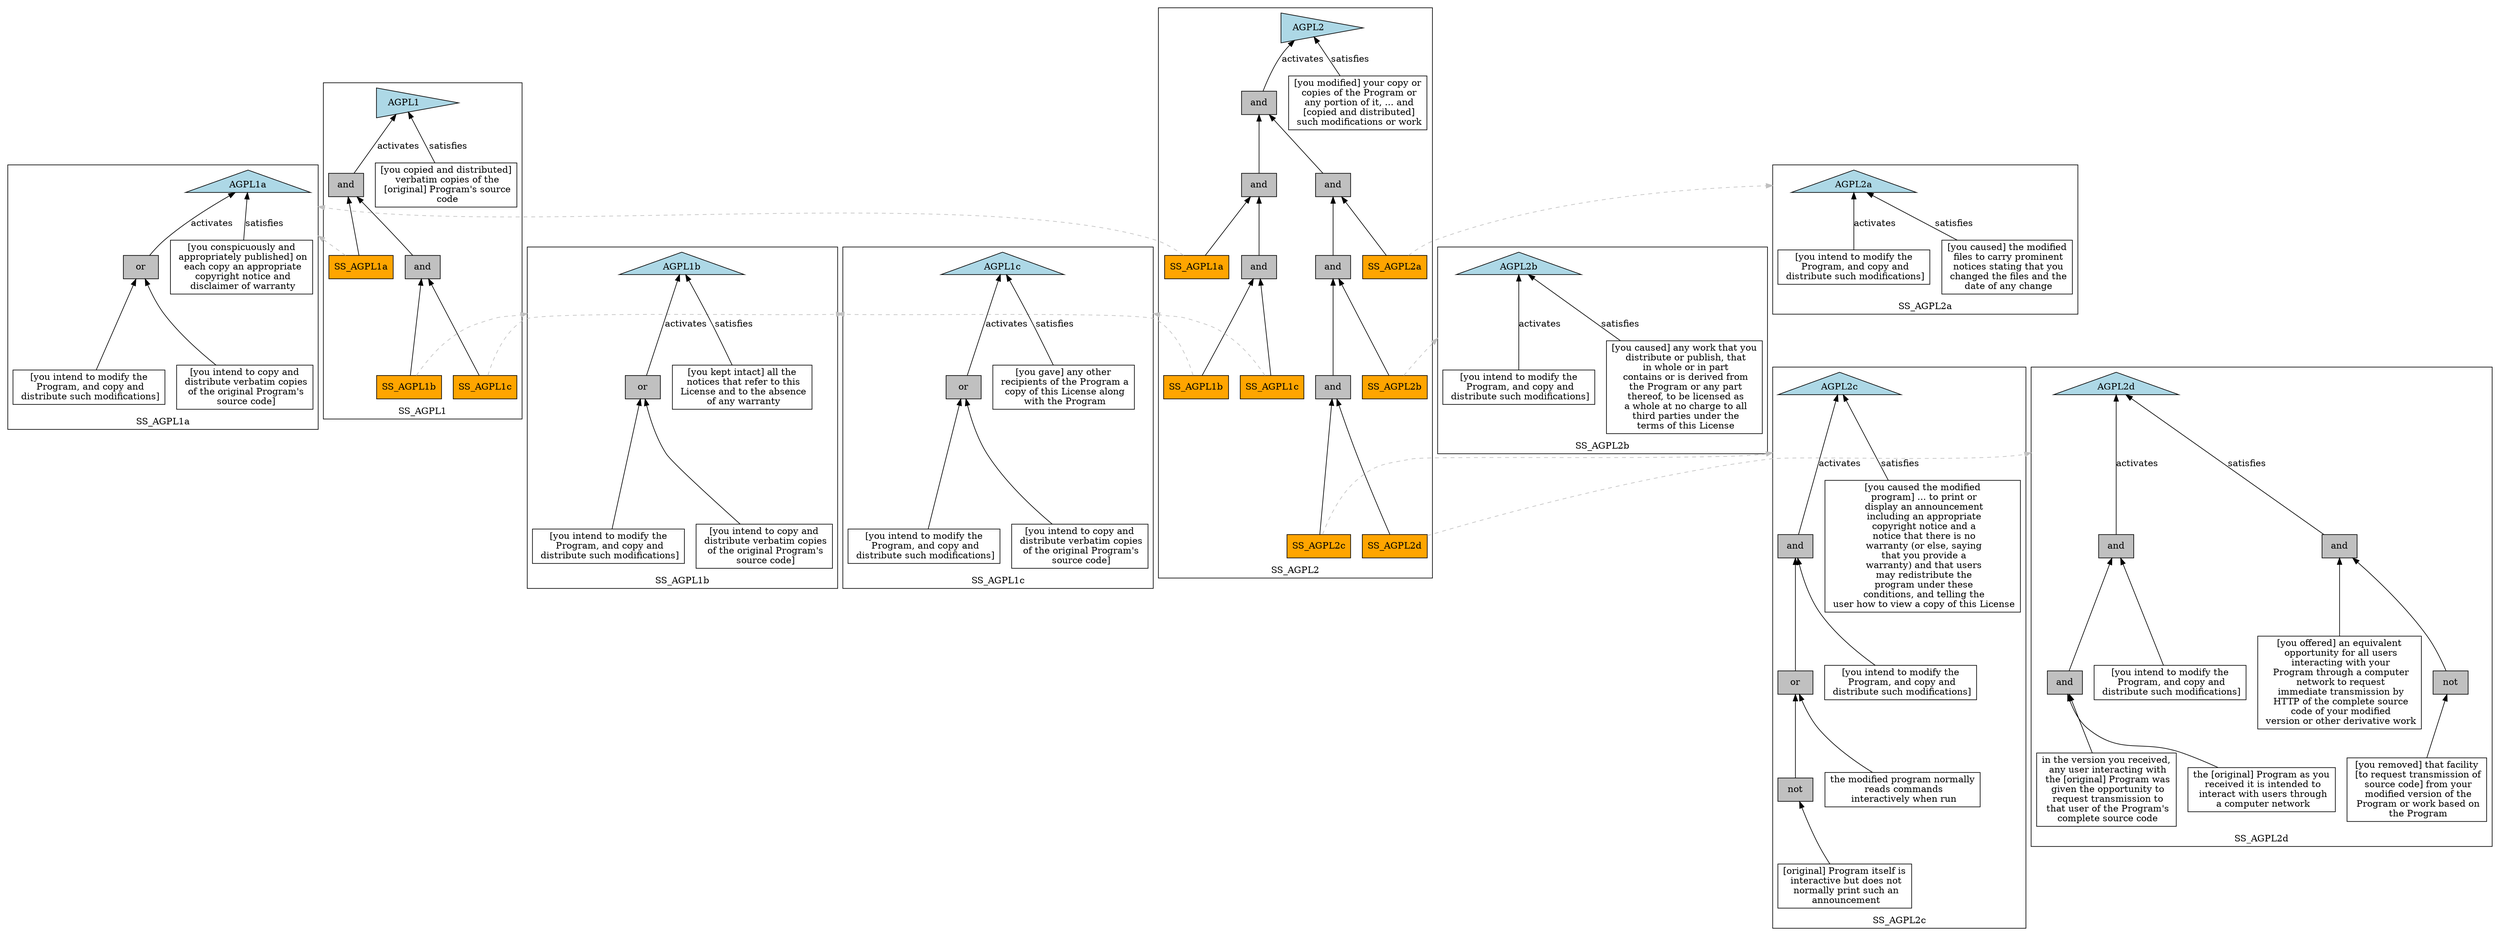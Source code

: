 digraph G {
rankdir=BT
overlap=false
compound=true
ranksep=0.5
subgraph clusterSS_AGPL2 {
label = "SS_AGPL2"
AGPL2 [shape=triangle, orientation=270, style=filled, fillcolor=lightblue, label="AGPL2", tooltip="2. You may modify your copy or copies of the Program or any portion of it, thus forming a work based on the Program, and copy and distribute such modifications or work under the terms of Section 1 above, provided that you also meet all of these conditions."];
AGPL2_1 [shape=box, label="[you modified] your copy or\n copies of the Program or\n any portion of it, ... and\n [copied and distributed]\n such modifications or work"];
AGPL2_1 -> AGPL2[label="satisfies"];
AGPL2_2 [shape=box, label="and", style=filled, fillcolor=grey];
AGPL2_2 -> AGPL2[label="activates"];
AGPL2_3 [shape=box, label="and", style=filled, fillcolor=grey];
AGPL2_3 -> AGPL2_2;
AGPL2_4 [shape=box, label="SS_AGPL1a", style=filled, fillcolor=orange];
AGPL2_4 -> AGPL2_3;
AGPL2_5 [shape=box, label="and", style=filled, fillcolor=grey];
AGPL2_5 -> AGPL2_3;
AGPL2_6 [shape=box, label="SS_AGPL1b", style=filled, fillcolor=orange];
AGPL2_6 -> AGPL2_5;
AGPL2_7 [shape=box, label="SS_AGPL1c", style=filled, fillcolor=orange];
AGPL2_7 -> AGPL2_5;
AGPL2_8 [shape=box, label="and", style=filled, fillcolor=grey];
AGPL2_8 -> AGPL2_2;
AGPL2_9 [shape=box, label="SS_AGPL2a", style=filled, fillcolor=orange];
AGPL2_9 -> AGPL2_8;
AGPL2_10 [shape=box, label="and", style=filled, fillcolor=grey];
AGPL2_10 -> AGPL2_8;
AGPL2_11 [shape=box, label="SS_AGPL2b", style=filled, fillcolor=orange];
AGPL2_11 -> AGPL2_10;
AGPL2_12 [shape=box, label="and", style=filled, fillcolor=grey];
AGPL2_12 -> AGPL2_10;
AGPL2_13 [shape=box, label="SS_AGPL2c", style=filled, fillcolor=orange];
AGPL2_13 -> AGPL2_12;
AGPL2_14 [shape=box, label="SS_AGPL2d", style=filled, fillcolor=orange];
AGPL2_14 -> AGPL2_12;
}
subgraph clusterSS_AGPL2a {
label = "SS_AGPL2a"
AGPL2a [shape=triangle, orientation=0, style=filled, fillcolor=lightblue, label="AGPL2a", tooltip="2.a) You must cause the modified files to carry prominent notices stating that you changed the files and the date of any change."];
AGPL2a_15 [shape=box, label="[you caused] the modified\n files to carry prominent\n notices stating that you\n changed the files and the\n date of any change"];
AGPL2a_15 -> AGPL2a[label="satisfies"];
AGPL2a_16 [shape=box, label="[you intend to modify the\n Program, and copy and\n distribute such modifications]"];
AGPL2a_16 -> AGPL2a[label="activates"];
}
subgraph clusterSS_AGPL2b {
label = "SS_AGPL2b"
AGPL2b [shape=triangle, orientation=0, style=filled, fillcolor=lightblue, label="AGPL2b", tooltip="2.b) You must cause any work that you distribute or publish, that in whole or in part contains or is derived from the Program or any part thereof, to be licensed as a whole at no charge to all third parties under the terms of this License."];
AGPL2b_17 [shape=box, label="[you caused] any work that you\n distribute or publish, that\n in whole or in part\n contains or is derived from\n the Program or any part\n thereof, to be licensed as\n a whole at no charge to all\n third parties under the\n terms of this License"];
AGPL2b_17 -> AGPL2b[label="satisfies"];
AGPL2b_18 [shape=box, label="[you intend to modify the\n Program, and copy and\n distribute such modifications]"];
AGPL2b_18 -> AGPL2b[label="activates"];
}
subgraph clusterSS_AGPL2c {
label = "SS_AGPL2c"
AGPL2c [shape=triangle, orientation=0, style=filled, fillcolor=lightblue, label="AGPL2c", tooltip="2.c) If the modified program normally reads commands interactively when run, you must cause it, when started running for such interactive use in the most ordinary way, to print or display an announcement including an appropriate copyright notice and a notice that there is no warranty (or else, saying that you provide a warranty) and that users may redistribute the program under these conditions, and telling the user how to view a copy of this License. (Exception: if the Program itself is interactive but does not normally print such an announcement, your work based on the Program is not required to print an announcement.)"];
AGPL2c_19 [shape=box, label="[you caused the modified\n program] ... to print or\n display an announcement\n including an appropriate\n copyright notice and a\n notice that there is no\n warranty (or else, saying\n that you provide a\n warranty) and that users\n may redistribute the\n program under these\n conditions, and telling the\n user how to view a copy of this License"];
AGPL2c_19 -> AGPL2c[label="satisfies"];
AGPL2c_20 [shape=box, label="and", style=filled, fillcolor=grey];
AGPL2c_20 -> AGPL2c[label="activates"];
AGPL2c_21 [shape=box, label="[you intend to modify the\n Program, and copy and\n distribute such modifications]"];
AGPL2c_21 -> AGPL2c_20;
AGPL2c_22 [shape=box, label="or", style=filled, fillcolor=grey];
AGPL2c_22 -> AGPL2c_20;
AGPL2c_23 [shape=box, label="the modified program normally\n reads commands\n interactively when run"];
AGPL2c_23 -> AGPL2c_22;
AGPL2c_24 [shape=box, label="not", style=filled, fillcolor=grey];
AGPL2c_24 -> AGPL2c_22;
AGPL2c_25 [shape=box, label="[original] Program itself is\n interactive but does not\n normally print such an\n announcement"];
AGPL2c_25 -> AGPL2c_24;
}
subgraph clusterSS_AGPL2d {
label = "SS_AGPL2d"
AGPL2d [shape=triangle, orientation=0, style=filled, fillcolor=lightblue, label="AGPL2d", tooltip="2.d) If the Program as you received it is intended to interact with users through a computer network and if, in the version you received, any user interacting with the Program was given the opportunity to request transmission to that user of the Program's complete source code, you must not remove that facility from your modified version of the Program or work based on the Program, and must offer an equivalent opportunity for all users interacting with your Program through a computer network to request immediate transmission by HTTP of the complete source code of your modified version or other derivative work."];
AGPL2d_26 [shape=box, label="and", style=filled, fillcolor=grey];
AGPL2d_26 -> AGPL2d[label="satisfies"];
AGPL2d_27 [shape=box, label="not", style=filled, fillcolor=grey];
AGPL2d_27 -> AGPL2d_26;
AGPL2d_28 [shape=box, label="[you removed] that facility\n [to request transmission of\n source code] from your\n modified version of the\n Program or work based on\n the Program"];
AGPL2d_28 -> AGPL2d_27;
AGPL2d_29 [shape=box, label="[you offered] an equivalent\n opportunity for all users\n interacting with your\n Program through a computer\n network to request\n immediate transmission by\n HTTP of the complete source\n code of your modified\n version or other derivative work"];
AGPL2d_29 -> AGPL2d_26;
AGPL2d_30 [shape=box, label="and", style=filled, fillcolor=grey];
AGPL2d_30 -> AGPL2d[label="activates"];
AGPL2d_31 [shape=box, label="[you intend to modify the\n Program, and copy and\n distribute such modifications]"];
AGPL2d_31 -> AGPL2d_30;
AGPL2d_32 [shape=box, label="and", style=filled, fillcolor=grey];
AGPL2d_32 -> AGPL2d_30;
AGPL2d_33 [shape=box, label="the [original] Program as you\n received it is intended to\n interact with users through\n a computer network"];
AGPL2d_33 -> AGPL2d_32;
AGPL2d_34 [shape=box, label="in the version you received,\n any user interacting with\n the [original] Program was\n given the opportunity to\n request transmission to\n that user of the Program's\n complete source code"];
AGPL2d_34 -> AGPL2d_32;
}
subgraph clusterSS_AGPL1 {
label = "SS_AGPL1"
AGPL1 [shape=triangle, orientation=270, style=filled, fillcolor=lightblue, label="AGPL1", tooltip="1. You may copy and distribute verbatim copies of the [original] Program's source code as you receive it, in any medium, provided that you conspicuously and appropriately publish on each copy an appropriate copyright notice and disclaimer of warranty; keep intact all the notices that refer to this License and to the absence of any warranty; and give any other recipients of the Program a copy of this License along with the Program."];
AGPL1_35 [shape=box, label="[you copied and distributed]\n verbatim copies of the\n [original] Program's source\n code"];
AGPL1_35 -> AGPL1[label="satisfies"];
AGPL1_36 [shape=box, label="and", style=filled, fillcolor=grey];
AGPL1_36 -> AGPL1[label="activates"];
AGPL1_37 [shape=box, label="SS_AGPL1a", style=filled, fillcolor=orange];
AGPL1_37 -> AGPL1_36;
AGPL1_38 [shape=box, label="and", style=filled, fillcolor=grey];
AGPL1_38 -> AGPL1_36;
AGPL1_39 [shape=box, label="SS_AGPL1b", style=filled, fillcolor=orange];
AGPL1_39 -> AGPL1_38;
AGPL1_40 [shape=box, label="SS_AGPL1c", style=filled, fillcolor=orange];
AGPL1_40 -> AGPL1_38;
}
subgraph clusterSS_AGPL1a {
label = "SS_AGPL1a"
AGPL1a [shape=triangle, orientation=0, style=filled, fillcolor=lightblue, label="AGPL1a", tooltip="you [must] conspicuously and appropriately publish on each copy an appropriate copyright notice and disclaimer of warranty"];
AGPL1a_41 [shape=box, label="[you conspicuously and\n appropriately published] on\n each copy an appropriate\n copyright notice and\n disclaimer of warranty"];
AGPL1a_41 -> AGPL1a[label="satisfies"];
AGPL1a_42 [shape=box, label="or", style=filled, fillcolor=grey];
AGPL1a_42 -> AGPL1a[label="activates"];
AGPL1a_43 [shape=box, label="[you intend to copy and\n distribute verbatim copies\n of the original Program's\n source code]"];
AGPL1a_43 -> AGPL1a_42;
AGPL1a_44 [shape=box, label="[you intend to modify the\n Program, and copy and\n distribute such modifications]"];
AGPL1a_44 -> AGPL1a_42;
}
subgraph clusterSS_AGPL1b {
label = "SS_AGPL1b"
AGPL1b [shape=triangle, orientation=0, style=filled, fillcolor=lightblue, label="AGPL1b", tooltip="[you must] keep intact all the notices that refer to this License and to the absence of any warranty"];
AGPL1b_45 [shape=box, label="[you kept intact] all the\n notices that refer to this\n License and to the absence\n of any warranty"];
AGPL1b_45 -> AGPL1b[label="satisfies"];
AGPL1b_46 [shape=box, label="or", style=filled, fillcolor=grey];
AGPL1b_46 -> AGPL1b[label="activates"];
AGPL1b_47 [shape=box, label="[you intend to copy and\n distribute verbatim copies\n of the original Program's\n source code]"];
AGPL1b_47 -> AGPL1b_46;
AGPL1b_48 [shape=box, label="[you intend to modify the\n Program, and copy and\n distribute such modifications]"];
AGPL1b_48 -> AGPL1b_46;
}
subgraph clusterSS_AGPL1c {
label = "SS_AGPL1c"
AGPL1c [shape=triangle, orientation=0, style=filled, fillcolor=lightblue, label="AGPL1c", tooltip="[you must] give any other recipients of the Program a copy of this License along with the Program"];
AGPL1c_49 [shape=box, label="[you gave] any other\n recipients of the Program a\n copy of this License along\n with the Program"];
AGPL1c_49 -> AGPL1c[label="satisfies"];
AGPL1c_50 [shape=box, label="or", style=filled, fillcolor=grey];
AGPL1c_50 -> AGPL1c[label="activates"];
AGPL1c_51 [shape=box, label="[you intend to copy and\n distribute verbatim copies\n of the original Program's\n source code]"];
AGPL1c_51 -> AGPL1c_50;
AGPL1c_52 [shape=box, label="[you intend to modify the\n Program, and copy and\n distribute such modifications]"];
AGPL1c_52 -> AGPL1c_50;
}
AGPL2_4 -> AGPL1a[color=grey, style=dashed, lhead=clusterSS_AGPL1a];
AGPL2_6 -> AGPL1b[color=grey, style=dashed, lhead=clusterSS_AGPL1b];
AGPL2_7 -> AGPL1c[color=grey, style=dashed, lhead=clusterSS_AGPL1c];
AGPL2_9 -> AGPL2a[color=grey, style=dashed, lhead=clusterSS_AGPL2a];
AGPL2_11 -> AGPL2b[color=grey, style=dashed, lhead=clusterSS_AGPL2b];
AGPL2_13 -> AGPL2c[color=grey, style=dashed, lhead=clusterSS_AGPL2c];
AGPL2_14 -> AGPL2d[color=grey, style=dashed, lhead=clusterSS_AGPL2d];
AGPL1_37 -> AGPL1a[color=grey, style=dashed, lhead=clusterSS_AGPL1a];
AGPL1_39 -> AGPL1b[color=grey, style=dashed, lhead=clusterSS_AGPL1b];
AGPL1_40 -> AGPL1c[color=grey, style=dashed, lhead=clusterSS_AGPL1c];
}
